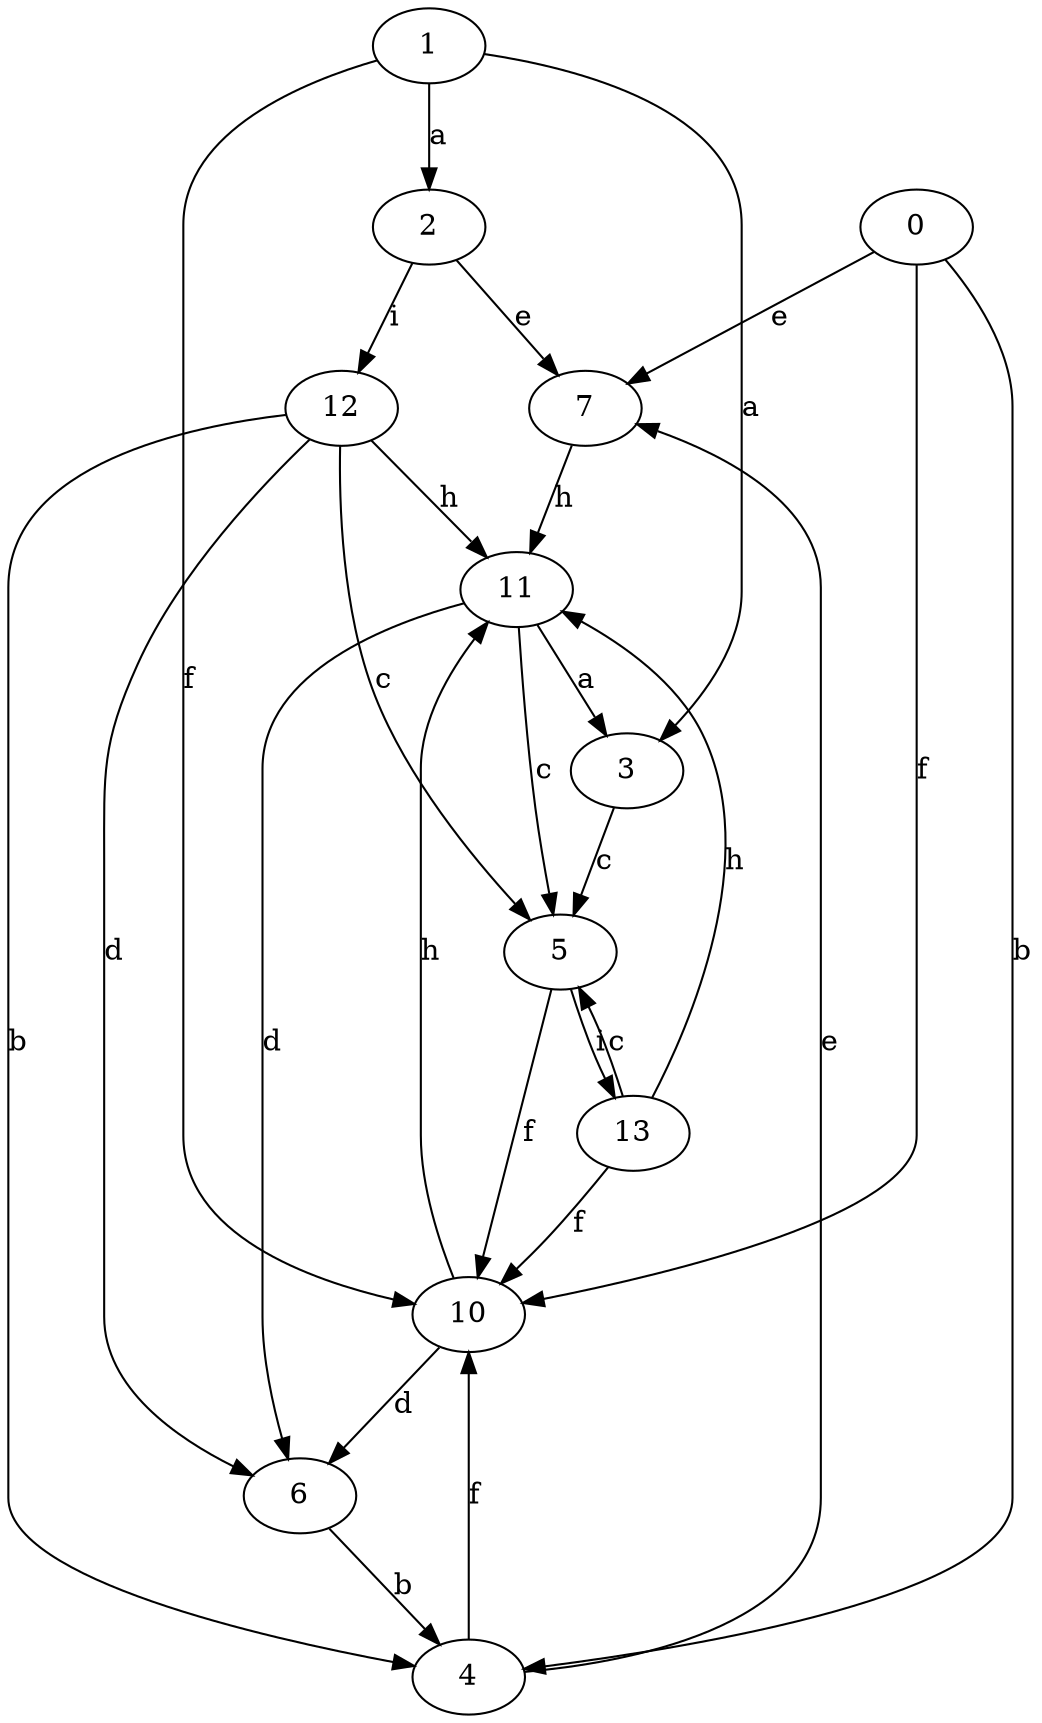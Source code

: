strict digraph  {
2;
3;
4;
5;
6;
0;
1;
7;
10;
11;
12;
13;
2 -> 7  [label=e];
2 -> 12  [label=i];
3 -> 5  [label=c];
4 -> 7  [label=e];
4 -> 10  [label=f];
5 -> 10  [label=f];
5 -> 13  [label=i];
6 -> 4  [label=b];
0 -> 4  [label=b];
0 -> 7  [label=e];
0 -> 10  [label=f];
1 -> 2  [label=a];
1 -> 3  [label=a];
1 -> 10  [label=f];
7 -> 11  [label=h];
10 -> 6  [label=d];
10 -> 11  [label=h];
11 -> 3  [label=a];
11 -> 5  [label=c];
11 -> 6  [label=d];
12 -> 4  [label=b];
12 -> 5  [label=c];
12 -> 6  [label=d];
12 -> 11  [label=h];
13 -> 5  [label=c];
13 -> 10  [label=f];
13 -> 11  [label=h];
}
